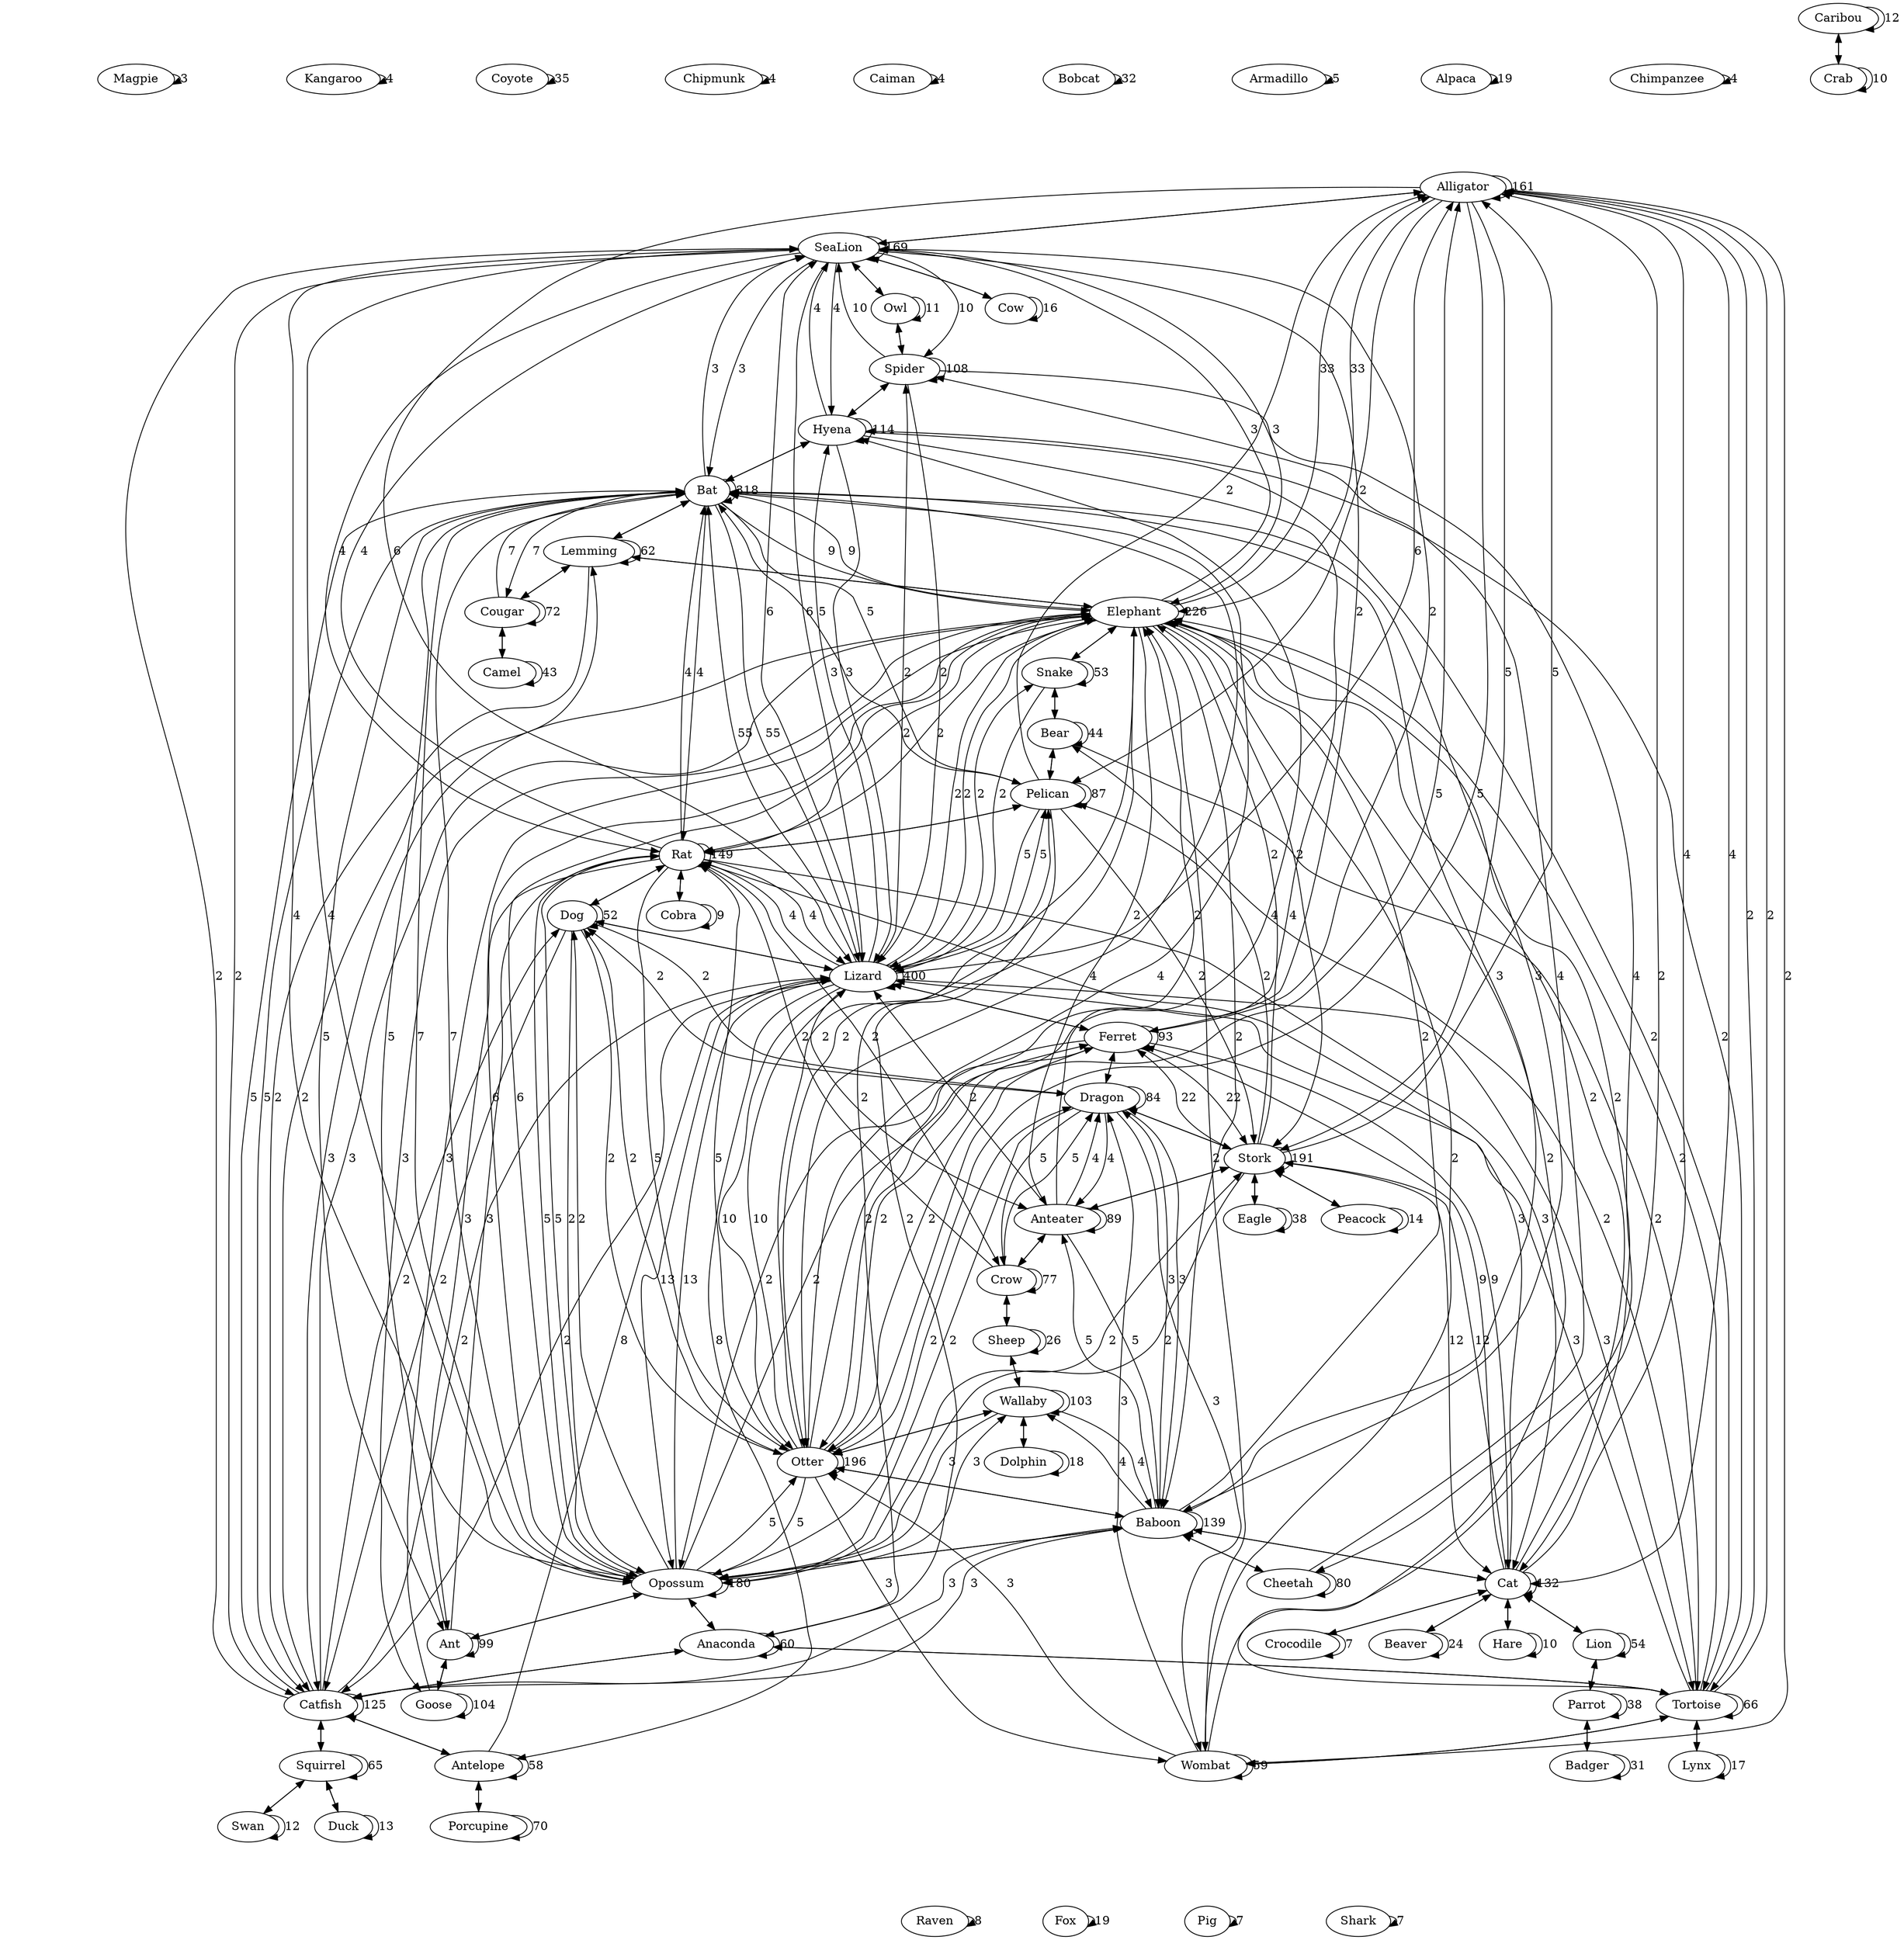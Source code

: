 digraph {
dim = 10;
dimen = 10;
pack = true;
rank = same;
nodesep = .1;
model = subset;
clusterrank = local;
overlap = prism;
    Alligator -> Alligator[label="161"];
    Alligator -> SeaLion[label="5"];
    Alligator -> Elephant[label="33"];
    Alligator -> Lizard[label="6"];
    Alligator -> Stork[label="5"];
    Alligator -> Otter[label="5"];
    Alligator -> Pelican[label="2"];
    Alligator -> Cat[label="4"];
    Alligator -> Wombat[label="2"];
    Alligator -> Tortoise[label="2"];
    Alpaca -> Alpaca[label="19"];
    Anaconda -> Pelican[label="2"];
    Anaconda -> Anaconda[label="60"];
    Anaconda -> Catfish[label="2"];
    Anaconda -> Tortoise[label="2"];
    Anaconda -> Opossum[label="2"];
    Ant -> Ant[label="99"];
    Ant -> Goose[label="27"];
    Ant -> Bat[label="5"];
    Ant -> Rat[label="3"];
    Ant -> Opossum[label="7"];
    Anteater -> Anteater[label="89"];
    Anteater -> Dragon[label="4"];
    Anteater -> Stork[label="6"];
    Anteater -> Baboon[label="5"];
    Anteater -> Crow[label="2"];
    Anteater -> Elephant[label="2"];
    Anteater -> Lizard[label="2"];
    Antelope -> Antelope[label="58"];
    Antelope -> Catfish[label="2"];
    Antelope -> Lizard[label="8"];
    Antelope -> Porcupine[label="4"];
    Armadillo -> Armadillo[label="5"];
    Baboon -> Baboon[label="139"];
    Baboon -> Bat[label="3"];
    Baboon -> Otter[label="3"];
    Baboon -> Opossum[label="3"];
    Baboon -> Cheetah[label="2"];
    Baboon -> Elephant[label="2"];
    Baboon -> Wallaby[label="4"];
    Baboon -> Dragon[label="3"];
    Baboon -> Catfish[label="3"];
    Baboon -> Anteater[label="5"];
    Baboon -> Cat[label="3"];
    Badger -> Badger[label="31"];
    Badger -> Parrot[label="2"];
    Bat -> Bat[label="318"];
    Bat -> Baboon[label="3"];
    Bat -> SeaLion[label="3"];
    Bat -> Lizard[label="55"];
    Bat -> Catfish[label="5"];
    Bat -> Elephant[label="9"];
    Bat -> Hyena[label="2"];
    Bat -> Opossum[label="7"];
    Bat -> Cougar[label="7"];
    Bat -> Otter[label="4"];
    Bat -> Ant[label="5"];
    Bat -> Lemming[label="6"];
    Bat -> Pelican[label="5"];
    Bat -> Rat[label="4"];
    Bear -> Bear[label="44"];
    Bear -> Pelican[label="2"];
    Bear -> Tortoise[label="2"];
    Bear -> Snake[label="4"];
    Beaver -> Beaver[label="24"];
    Beaver -> Cat[label="2"];
    Bobcat -> Bobcat[label="32"];
    Caiman -> Caiman[label="4"];
    Camel -> Camel[label="43"];
    Camel -> Cougar[label="5"];
    Caribou -> Caribou[label="12"];
    Caribou -> Crab[label="3"];
    Cat -> Cat[label="132"];
    Cat -> Ferret[label="9"];
    Cat -> Stork[label="12"];
    Cat -> Rat[label="3"];
    Cat -> Hare[label="2"];
    Cat -> Crocodile[label="2"];
    Cat -> Beaver[label="2"];
    Cat -> Lion[label="4"];
    Cat -> Elephant[label="2"];
    Cat -> Baboon[label="3"];
    Cat -> Alligator[label="4"];
    Catfish -> Catfish[label="125"];
    Catfish -> Lizard[label="2"];
    Catfish -> Bat[label="5"];
    Catfish -> Elephant[label="3"];
    Catfish -> Antelope[label="2"];
    Catfish -> Squirrel[label="7"];
    Catfish -> Lemming[label="2"];
    Catfish -> Anaconda[label="2"];
    Catfish -> Baboon[label="3"];
    Catfish -> SeaLion[label="2"];
    Catfish -> Dog[label="2"];
    Cheetah -> Cheetah[label="80"];
    Cheetah -> Baboon[label="2"];
    Cheetah -> Spider[label="4"];
    Chimpanzee -> Chimpanzee[label="4"];
    Chipmunk -> Chipmunk[label="4"];
    Cobra -> Cobra[label="9"];
    Cobra -> Rat[label="2"];
    Cougar -> Cougar[label="72"];
    Cougar -> Bat[label="7"];
    Cougar -> Lemming[label="2"];
    Cougar -> Camel[label="5"];
    Cow -> Cow[label="16"];
    Cow -> SeaLion[label="2"];
    Coyote -> Coyote[label="35"];
    Crab -> Crab[label="10"];
    Crab -> Caribou[label="3"];
    Crocodile -> Crocodile[label="7"];
    Crocodile -> Cat[label="2"];
    Crow -> Crow[label="77"];
    Crow -> Dragon[label="5"];
    Crow -> Sheep[label="2"];
    Crow -> Anteater[label="2"];
    Crow -> Rat[label="2"];
    Dog -> Dog[label="52"];
    Dog -> Rat[label="2"];
    Dog -> Lizard[label="3"];
    Dog -> Opossum[label="2"];
    Dog -> Dragon[label="2"];
    Dog -> Otter[label="2"];
    Dog -> Catfish[label="2"];
    Dolphin -> Dolphin[label="18"];
    Dolphin -> Wallaby[label="2"];
    Dragon -> Dragon[label="84"];
    Dragon -> Anteater[label="4"];
    Dragon -> Ferret[label="2"];
    Dragon -> Baboon[label="3"];
    Dragon -> Stork[label="2"];
    Dragon -> Crow[label="5"];
    Dragon -> Opossum[label="2"];
    Dragon -> Wombat[label="3"];
    Dragon -> Dog[label="2"];
    Duck -> Duck[label="13"];
    Duck -> Squirrel[label="2"];
    Eagle -> Eagle[label="38"];
    Eagle -> Stork[label="2"];
    Elephant -> Elephant[label="226"];
    Elephant -> Otter[label="2"];
    Elephant -> Alligator[label="33"];
    Elephant -> Bat[label="9"];
    Elephant -> Catfish[label="3"];
    Elephant -> Wombat[label="2"];
    Elephant -> SeaLion[label="3"];
    Elephant -> Rat[label="2"];
    Elephant -> Opossum[label="6"];
    Elephant -> Lemming[label="2"];
    Elephant -> Baboon[label="2"];
    Elephant -> Stork[label="2"];
    Elephant -> Lizard[label="2"];
    Elephant -> Snake[label="4"];
    Elephant -> Cat[label="2"];
    Elephant -> Tortoise[label="2"];
    Elephant -> Anteater[label="2"];
    Elephant -> Goose[label="3"];
    Ferret -> Stork[label="22"];
    Ferret -> Ferret[label="93"];
    Ferret -> Cat[label="9"];
    Ferret -> Dragon[label="2"];
    Ferret -> Opossum[label="2"];
    Ferret -> Lizard[label="2"];
    Ferret -> SeaLion[label="2"];
    Ferret -> Otter[label="2"];
    Fox -> Fox[label="19"];
    Goose -> Goose[label="104"];
    Goose -> Ant[label="27"];
    Goose -> Elephant[label="3"];
    Hare -> Cat[label="2"];
    Hare -> Hare[label="10"];
    Hyena -> Hyena[label="114"];
    Hyena -> Bat[label="2"];
    Hyena -> Otter[label="4"];
    Hyena -> Lizard[label="3"];
    Hyena -> Tortoise[label="2"];
    Hyena -> Spider[label="2"];
    Hyena -> SeaLion[label="4"];
    Kangaroo -> Kangaroo[label="4"];
    Lemming -> Lemming[label="62"];
    Lemming -> Catfish[label="2"];
    Lemming -> Elephant[label="2"];
    Lemming -> Cougar[label="2"];
    Lemming -> Bat[label="6"];
    Lion -> Lion[label="54"];
    Lion -> Parrot[label="3"];
    Lion -> Cat[label="4"];
    Lizard -> Lizard[label="400"];
    Lizard -> Otter[label="10"];
    Lizard -> Bat[label="55"];
    Lizard -> Catfish[label="2"];
    Lizard -> Dog[label="3"];
    Lizard -> Pelican[label="5"];
    Lizard -> Alligator[label="6"];
    Lizard -> Antelope[label="8"];
    Lizard -> SeaLion[label="6"];
    Lizard -> Opossum[label="13"];
    Lizard -> Hyena[label="3"];
    Lizard -> Ferret[label="2"];
    Lizard -> Spider[label="2"];
    Lizard -> Elephant[label="2"];
    Lizard -> Tortoise[label="3"];
    Lizard -> Rat[label="4"];
    Lizard -> Anteater[label="2"];
    Lizard -> Snake[label="2"];
    Lynx -> Lynx[label="17"];
    Lynx -> Tortoise[label="2"];
    Magpie -> Magpie[label="3"];
    Opossum -> Opossum[label="180"];
    Opossum -> Wallaby[label="3"];
    Opossum -> Otter[label="5"];
    Opossum -> Bat[label="7"];
    Opossum -> Baboon[label="3"];
    Opossum -> Lizard[label="13"];
    Opossum -> Elephant[label="6"];
    Opossum -> Ferret[label="2"];
    Opossum -> Dog[label="2"];
    Opossum -> Stork[label="2"];
    Opossum -> Rat[label="5"];
    Opossum -> Dragon[label="2"];
    Opossum -> Anaconda[label="2"];
    Opossum -> Ant[label="7"];
    Opossum -> SeaLion[label="4"];
    Otter -> Elephant[label="2"];
    Otter -> Otter[label="196"];
    Otter -> Lizard[label="10"];
    Otter -> Wallaby[label="2"];
    Otter -> Wombat[label="3"];
    Otter -> Opossum[label="5"];
    Otter -> Rat[label="5"];
    Otter -> Hyena[label="4"];
    Otter -> Baboon[label="3"];
    Otter -> Alligator[label="5"];
    Otter -> Bat[label="4"];
    Otter -> Ferret[label="2"];
    Otter -> Dog[label="2"];
    Owl -> Owl[label="11"];
    Owl -> SeaLion[label="3"];
    Owl -> Spider[label="2"];
    Parrot -> Parrot[label="38"];
    Parrot -> Lion[label="3"];
    Parrot -> Badger[label="2"];
    Peacock -> Peacock[label="14"];
    Peacock -> Stork[label="2"];
    Pelican -> Pelican[label="87"];
    Pelican -> Anaconda[label="2"];
    Pelican -> Lizard[label="5"];
    Pelican -> Bear[label="2"];
    Pelican -> Rat[label="2"];
    Pelican -> Alligator[label="2"];
    Pelican -> Bat[label="5"];
    Pelican -> Stork[label="2"];
    Pig -> Pig[label="7"];
    Porcupine -> Porcupine[label="70"];
    Porcupine -> Antelope[label="4"];
    Rat -> Rat[label="149"];
    Rat -> Dog[label="2"];
    Rat -> Otter[label="5"];
    Rat -> Cat[label="3"];
    Rat -> SeaLion[label="4"];
    Rat -> Elephant[label="2"];
    Rat -> Cobra[label="2"];
    Rat -> Opossum[label="5"];
    Rat -> Pelican[label="2"];
    Rat -> Ant[label="3"];
    Rat -> Lizard[label="4"];
    Rat -> Crow[label="2"];
    Rat -> Bat[label="4"];
    Raven -> Raven[label="8"];
    SeaLion -> Alligator[label="5"];
    SeaLion -> SeaLion[label="169"];
    SeaLion -> Spider[label="10"];
    SeaLion -> Bat[label="3"];
    SeaLion -> Owl[label="3"];
    SeaLion -> Rat[label="4"];
    SeaLion -> Elephant[label="3"];
    SeaLion -> Lizard[label="6"];
    SeaLion -> Cow[label="2"];
    SeaLion -> Catfish[label="2"];
    SeaLion -> Ferret[label="2"];
    SeaLion -> Opossum[label="4"];
    SeaLion -> Hyena[label="4"];
    Shark -> Shark[label="7"];
    Sheep -> Sheep[label="26"];
    Sheep -> Wallaby[label="3"];
    Sheep -> Crow[label="2"];
    Snake -> Snake[label="53"];
    Snake -> Elephant[label="4"];
    Snake -> Bear[label="4"];
    Snake -> Lizard[label="2"];
    Spider -> Spider[label="108"];
    Spider -> SeaLion[label="10"];
    Spider -> Owl[label="2"];
    Spider -> Lizard[label="2"];
    Spider -> Hyena[label="2"];
    Spider -> Cheetah[label="4"];
    Squirrel -> Squirrel[label="65"];
    Squirrel -> Duck[label="2"];
    Squirrel -> Catfish[label="7"];
    Squirrel -> Swan[label="3"];
    Stork -> Stork[label="191"];
    Stork -> Ferret[label="22"];
    Stork -> Peacock[label="2"];
    Stork -> Alligator[label="5"];
    Stork -> Cat[label="12"];
    Stork -> Dragon[label="2"];
    Stork -> Opossum[label="2"];
    Stork -> Anteater[label="6"];
    Stork -> Elephant[label="2"];
    Stork -> Eagle[label="2"];
    Stork -> Pelican[label="2"];
    Swan -> Swan[label="12"];
    Swan -> Squirrel[label="3"];
    Tortoise -> Tortoise[label="66"];
    Tortoise -> Hyena[label="2"];
    Tortoise -> Anaconda[label="2"];
    Tortoise -> Wombat[label="5"];
    Tortoise -> Lizard[label="3"];
    Tortoise -> Lynx[label="2"];
    Tortoise -> Bear[label="2"];
    Tortoise -> Elephant[label="2"];
    Tortoise -> Alligator[label="2"];
    Wallaby -> Wallaby[label="103"];
    Wallaby -> Opossum[label="3"];
    Wallaby -> Otter[label="2"];
    Wallaby -> Baboon[label="4"];
    Wallaby -> Sheep[label="3"];
    Wallaby -> Dolphin[label="2"];
    Wombat -> Wombat[label="59"];
    Wombat -> Otter[label="3"];
    Wombat -> Elephant[label="2"];
    Wombat -> Dragon[label="3"];
    Wombat -> Tortoise[label="5"];
    Wombat -> Alligator[label="2"];
}
